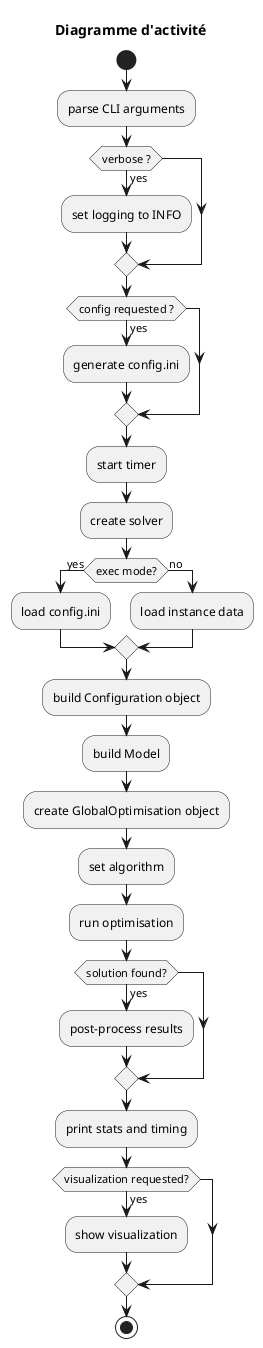 @startuml
title Diagramme d'activité 

start

:parse CLI arguments;

if (verbose ?) then (yes)
  :set logging to INFO;
endif

if (config requested ?) then (yes)
  :generate config.ini;
endif

:start timer;
:create solver;

if (exec mode?) then (yes)
    :load config.ini;
else (no)
    :load instance data;
endif

:build Configuration object;
:build Model;
:create GlobalOptimisation object;
:set algorithm;
:run optimisation;

if (solution found?) then (yes)
    :post-process results;
endif

:print stats and timing;

if (visualization requested?) then (yes)
    :show visualization;
endif
stop
@enduml
